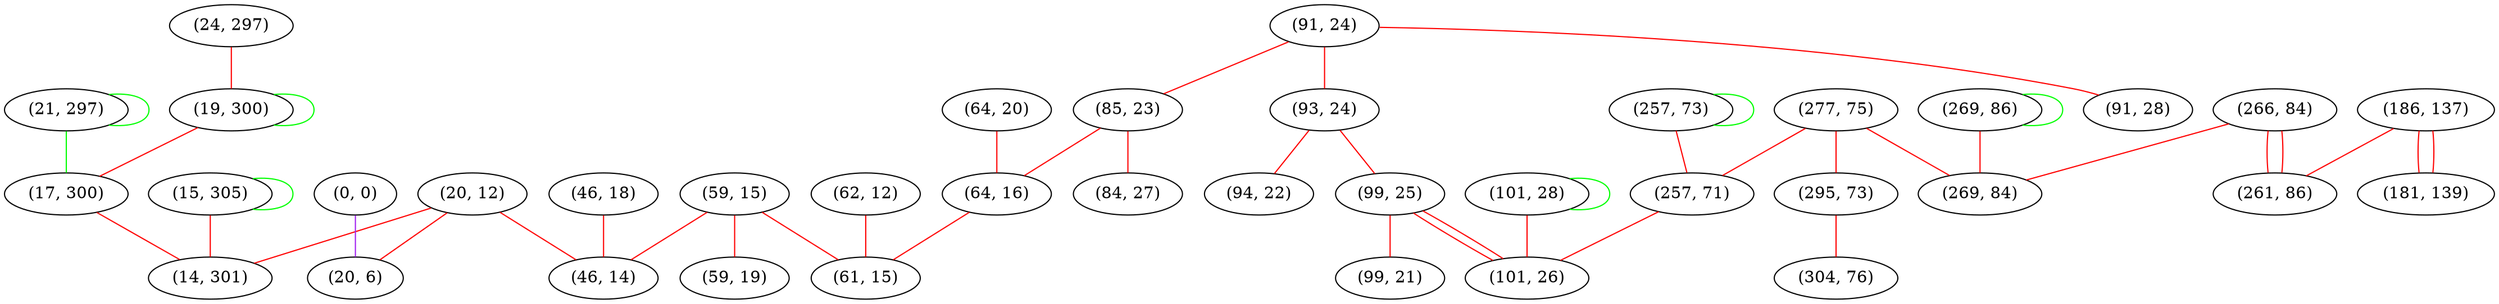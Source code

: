 graph "" {
"(24, 297)";
"(91, 24)";
"(85, 23)";
"(19, 300)";
"(257, 73)";
"(277, 75)";
"(186, 137)";
"(295, 73)";
"(62, 12)";
"(20, 12)";
"(59, 15)";
"(21, 297)";
"(266, 84)";
"(93, 24)";
"(257, 71)";
"(101, 28)";
"(15, 305)";
"(269, 86)";
"(0, 0)";
"(64, 20)";
"(46, 18)";
"(94, 22)";
"(64, 16)";
"(17, 300)";
"(46, 14)";
"(99, 25)";
"(59, 19)";
"(14, 301)";
"(99, 21)";
"(101, 26)";
"(20, 6)";
"(181, 139)";
"(261, 86)";
"(269, 84)";
"(61, 15)";
"(91, 28)";
"(304, 76)";
"(84, 27)";
"(24, 297)" -- "(19, 300)"  [color=red, key=0, weight=1];
"(91, 24)" -- "(85, 23)"  [color=red, key=0, weight=1];
"(91, 24)" -- "(91, 28)"  [color=red, key=0, weight=1];
"(91, 24)" -- "(93, 24)"  [color=red, key=0, weight=1];
"(85, 23)" -- "(64, 16)"  [color=red, key=0, weight=1];
"(85, 23)" -- "(84, 27)"  [color=red, key=0, weight=1];
"(19, 300)" -- "(19, 300)"  [color=green, key=0, weight=2];
"(19, 300)" -- "(17, 300)"  [color=red, key=0, weight=1];
"(257, 73)" -- "(257, 73)"  [color=green, key=0, weight=2];
"(257, 73)" -- "(257, 71)"  [color=red, key=0, weight=1];
"(277, 75)" -- "(269, 84)"  [color=red, key=0, weight=1];
"(277, 75)" -- "(295, 73)"  [color=red, key=0, weight=1];
"(277, 75)" -- "(257, 71)"  [color=red, key=0, weight=1];
"(186, 137)" -- "(261, 86)"  [color=red, key=0, weight=1];
"(186, 137)" -- "(181, 139)"  [color=red, key=0, weight=1];
"(186, 137)" -- "(181, 139)"  [color=red, key=1, weight=1];
"(295, 73)" -- "(304, 76)"  [color=red, key=0, weight=1];
"(62, 12)" -- "(61, 15)"  [color=red, key=0, weight=1];
"(20, 12)" -- "(20, 6)"  [color=red, key=0, weight=1];
"(20, 12)" -- "(14, 301)"  [color=red, key=0, weight=1];
"(20, 12)" -- "(46, 14)"  [color=red, key=0, weight=1];
"(59, 15)" -- "(61, 15)"  [color=red, key=0, weight=1];
"(59, 15)" -- "(59, 19)"  [color=red, key=0, weight=1];
"(59, 15)" -- "(46, 14)"  [color=red, key=0, weight=1];
"(21, 297)" -- "(21, 297)"  [color=green, key=0, weight=2];
"(21, 297)" -- "(17, 300)"  [color=green, key=0, weight=2];
"(266, 84)" -- "(261, 86)"  [color=red, key=0, weight=1];
"(266, 84)" -- "(261, 86)"  [color=red, key=1, weight=1];
"(266, 84)" -- "(269, 84)"  [color=red, key=0, weight=1];
"(93, 24)" -- "(99, 25)"  [color=red, key=0, weight=1];
"(93, 24)" -- "(94, 22)"  [color=red, key=0, weight=1];
"(257, 71)" -- "(101, 26)"  [color=red, key=0, weight=1];
"(101, 28)" -- "(101, 28)"  [color=green, key=0, weight=2];
"(101, 28)" -- "(101, 26)"  [color=red, key=0, weight=1];
"(15, 305)" -- "(14, 301)"  [color=red, key=0, weight=1];
"(15, 305)" -- "(15, 305)"  [color=green, key=0, weight=2];
"(269, 86)" -- "(269, 86)"  [color=green, key=0, weight=2];
"(269, 86)" -- "(269, 84)"  [color=red, key=0, weight=1];
"(0, 0)" -- "(20, 6)"  [color=purple, key=0, weight=4];
"(64, 20)" -- "(64, 16)"  [color=red, key=0, weight=1];
"(46, 18)" -- "(46, 14)"  [color=red, key=0, weight=1];
"(64, 16)" -- "(61, 15)"  [color=red, key=0, weight=1];
"(17, 300)" -- "(14, 301)"  [color=red, key=0, weight=1];
"(99, 25)" -- "(101, 26)"  [color=red, key=0, weight=1];
"(99, 25)" -- "(101, 26)"  [color=red, key=1, weight=1];
"(99, 25)" -- "(99, 21)"  [color=red, key=0, weight=1];
}
